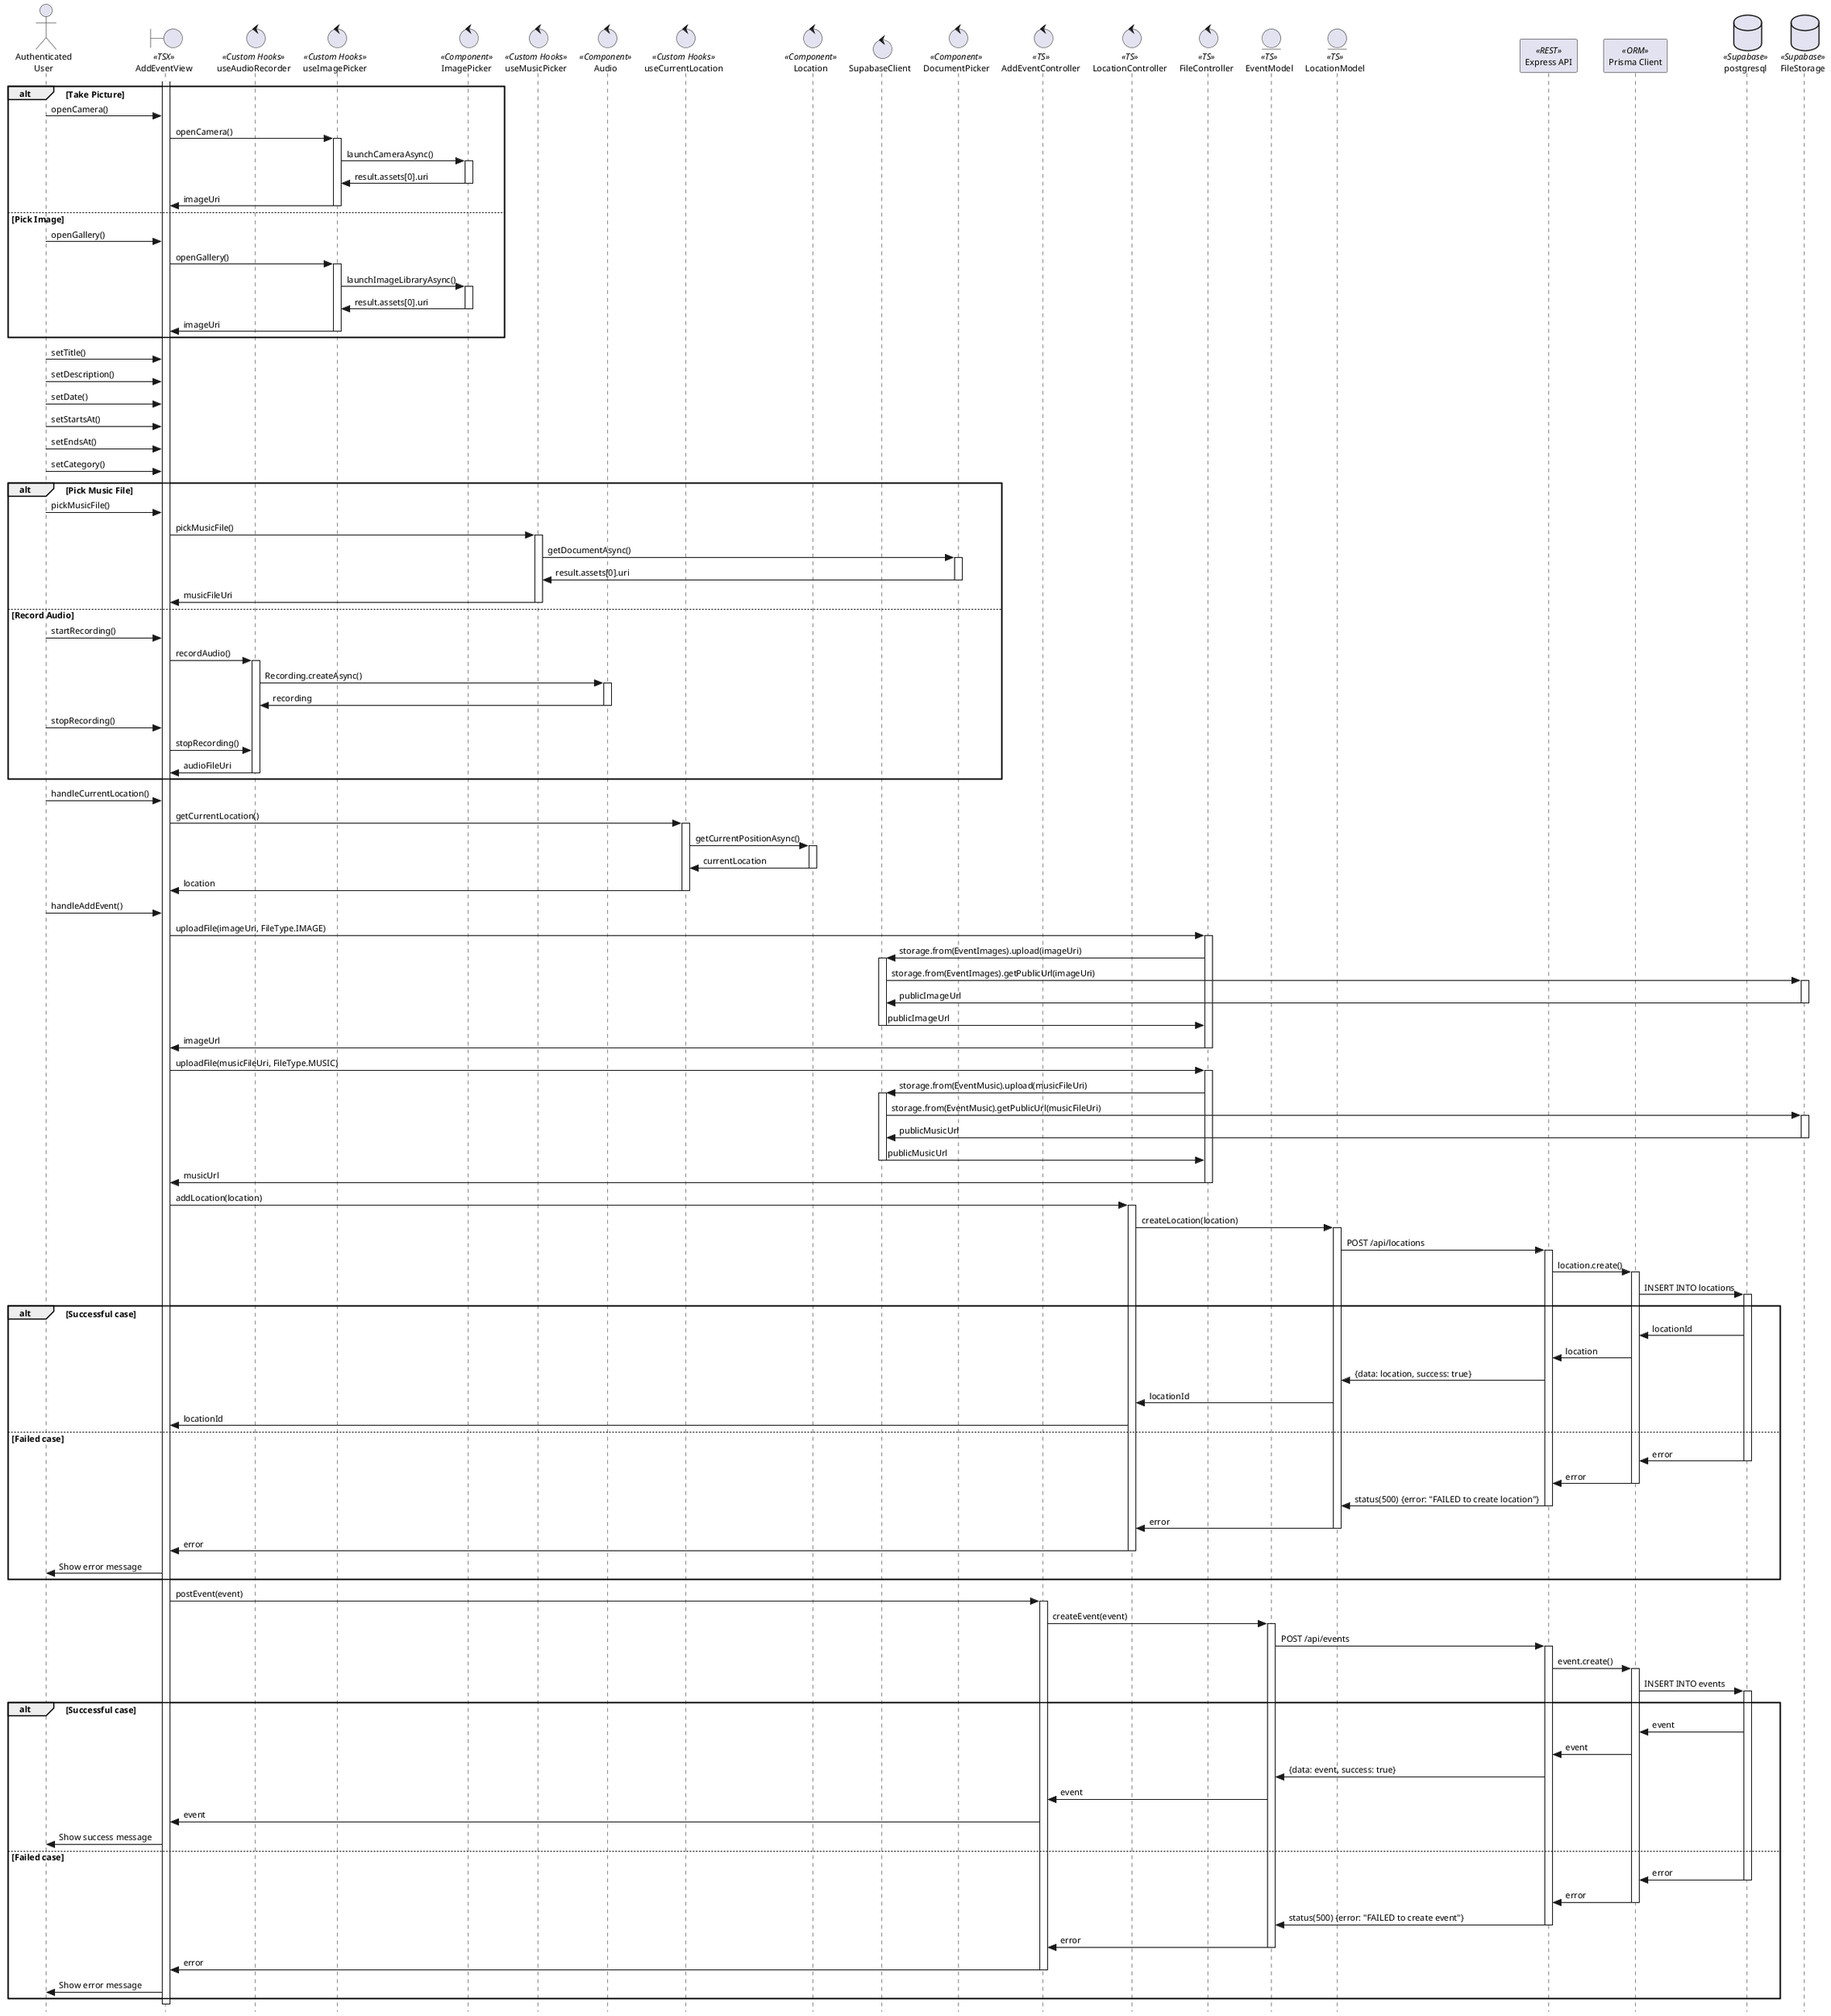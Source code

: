 @startuml
skinparam style strictuml
skinparam defaultFontSize 11
skinparam stereotypePosition top

actor "Authenticated\nUser" as AuthenticatedUser

boundary "AddEventView" as AddEventView << TSX >>

control "useAudioRecorder" as useAudioRecorder << Custom Hooks >>
control "useImagePicker" as useImagePicker << Custom Hooks >>
control "ImagePicker" as ImagePicker << Component >>
control "useMusicPicker" as useMusicPicker << Custom Hooks >>
control "Audio" as Audio << Component >>
control "useCurrentLocation" as useCurrentLocation << Custom Hooks >>
control "Location" as expoLocationcontrol << Component >>
control "SupabaseClient" as SupabaseClient
control "DocumentPicker" as DocumentPicker << Component >>

control "AddEventController" as AddEventController << TS >>
control "LocationController" as LocationController << TS >>
control "FileController" as FileController << TS >>

entity "EventModel" as EventModel << TS >>
entity "LocationModel" as LocationModel << TS >>

participant "Express API" as API << REST >>
participant "Prisma Client" as prisma << ORM >>

database "postgresql" as postgresql << Supabase >>
database "FileStorage" as supabase << Supabase >>

activate AddEventView


alt Take Picture
    AuthenticatedUser -> AddEventView : openCamera()
    AddEventView -> useImagePicker : openCamera()
    activate useImagePicker
    useImagePicker -> ImagePicker : launchCameraAsync()
    activate ImagePicker
    ImagePicker -> useImagePicker : result.assets[0].uri
    deactivate ImagePicker
    useImagePicker -> AddEventView : imageUri
    deactivate useImagePicker
else Pick Image
    AuthenticatedUser -> AddEventView : openGallery()
    AddEventView -> useImagePicker : openGallery()
    activate useImagePicker
    useImagePicker -> ImagePicker : launchImageLibraryAsync()
    activate ImagePicker
    ImagePicker -> useImagePicker : result.assets[0].uri
    deactivate ImagePicker
    useImagePicker -> AddEventView : imageUri
    deactivate useImagePicker
end

AuthenticatedUser -> AddEventView : setTitle()
AuthenticatedUser -> AddEventView : setDescription()
AuthenticatedUser -> AddEventView : setDate()
AuthenticatedUser -> AddEventView : setStartsAt()
AuthenticatedUser -> AddEventView : setEndsAt()
AuthenticatedUser -> AddEventView : setCategory()

alt Pick Music File
    AuthenticatedUser -> AddEventView : pickMusicFile()
    AddEventView -> useMusicPicker : pickMusicFile()
    activate useMusicPicker
    useMusicPicker -> DocumentPicker : getDocumentAsync()
    activate DocumentPicker
    DocumentPicker -> useMusicPicker : result.assets[0].uri
    deactivate DocumentPicker
    useMusicPicker -> AddEventView : musicFileUri
    deactivate useMusicPicker
else Record Audio
    AuthenticatedUser -> AddEventView : startRecording()
    AddEventView -> useAudioRecorder : recordAudio()
    activate useAudioRecorder
    useAudioRecorder -> Audio : Recording.createAsync()
    activate Audio
    Audio -> useAudioRecorder : recording
    deactivate Audio
    AuthenticatedUser -> AddEventView : stopRecording()
    AddEventView -> useAudioRecorder : stopRecording()
    useAudioRecorder -> AddEventView : audioFileUri
    deactivate useAudioRecorder
end

AuthenticatedUser -> AddEventView : handleCurrentLocation()
AddEventView -> useCurrentLocation : getCurrentLocation()
activate useCurrentLocation
useCurrentLocation -> expoLocationcontrol : getCurrentPositionAsync()
activate expoLocationcontrol
expoLocationcontrol -> useCurrentLocation : currentLocation
deactivate expoLocationcontrol
useCurrentLocation -> AddEventView : location
deactivate useCurrentLocation

AuthenticatedUser -> AddEventView : handleAddEvent()

AddEventView -> FileController : uploadFile(imageUri, FileType.IMAGE)
activate FileController
FileController -> SupabaseClient : storage.from(EventImages).upload(imageUri)
activate SupabaseClient
SupabaseClient -> supabase : storage.from(EventImages).getPublicUrl(imageUri)
activate supabase
supabase -> SupabaseClient : publicImageUrl
deactivate supabase
SupabaseClient -> FileController : publicImageUrl
deactivate SupabaseClient
FileController -> AddEventView : imageUrl
deactivate FileController

AddEventView -> FileController : uploadFile(musicFileUri, FileType.MUSIC)
activate FileController
FileController -> SupabaseClient : storage.from(EventMusic).upload(musicFileUri)
activate SupabaseClient
SupabaseClient -> supabase : storage.from(EventMusic).getPublicUrl(musicFileUri)
activate supabase
supabase -> SupabaseClient : publicMusicUrl
deactivate supabase
SupabaseClient -> FileController : publicMusicUrl
deactivate SupabaseClient
FileController -> AddEventView : musicUrl
deactivate FileController


' Location 
AddEventView -> LocationController : addLocation(location)
activate LocationController
LocationController -> LocationModel : createLocation(location)
activate LocationModel

LocationModel -> API : POST /api/locations
activate API
API -> prisma : location.create()
activate prisma
prisma -> postgresql : INSERT INTO locations
activate postgresql

alt Successful case
    postgresql -> prisma : locationId
    prisma -> API : location
    API -> LocationModel : {data: location, success: true}
    LocationModel -> LocationController : locationId
    LocationController -> AddEventView : locationId
else Failed case
    postgresql -> prisma : error
    deactivate postgresql
    prisma -> API : error
    deactivate prisma
    API -> LocationModel : status(500) {error: "FAILED to create location"}
    deactivate API
    LocationModel -> LocationController : error
    deactivate LocationModel
    LocationController -> AddEventView : error
    deactivate LocationController
    AddEventView -> AuthenticatedUser : Show error message
end


' Event
AddEventView -> AddEventController : postEvent(event)
activate AddEventController

AddEventController -> EventModel : createEvent(event)
activate EventModel

EventModel -> API : POST /api/events
activate API
API -> prisma : event.create()
activate prisma
prisma -> postgresql : INSERT INTO events
activate postgresql

alt Successful case
    postgresql -> prisma : event

    prisma -> API : event

    API -> EventModel : {data: event, success: true}

    EventModel -> AddEventController : event

    AddEventController -> AddEventView : event

    AddEventView -> AuthenticatedUser : Show success message
else Failed case
    postgresql -> prisma : error
    deactivate postgresql
    prisma -> API : error
    deactivate prisma
    API -> EventModel : status(500) {error: "FAILED to create event"}
    deactivate API
    EventModel -> AddEventController : error
    deactivate EventModel
    AddEventController -> AddEventView : error
    deactivate AddEventController
    AddEventView -> AuthenticatedUser : Show error message
end
deactivate AddEventView

@enduml







